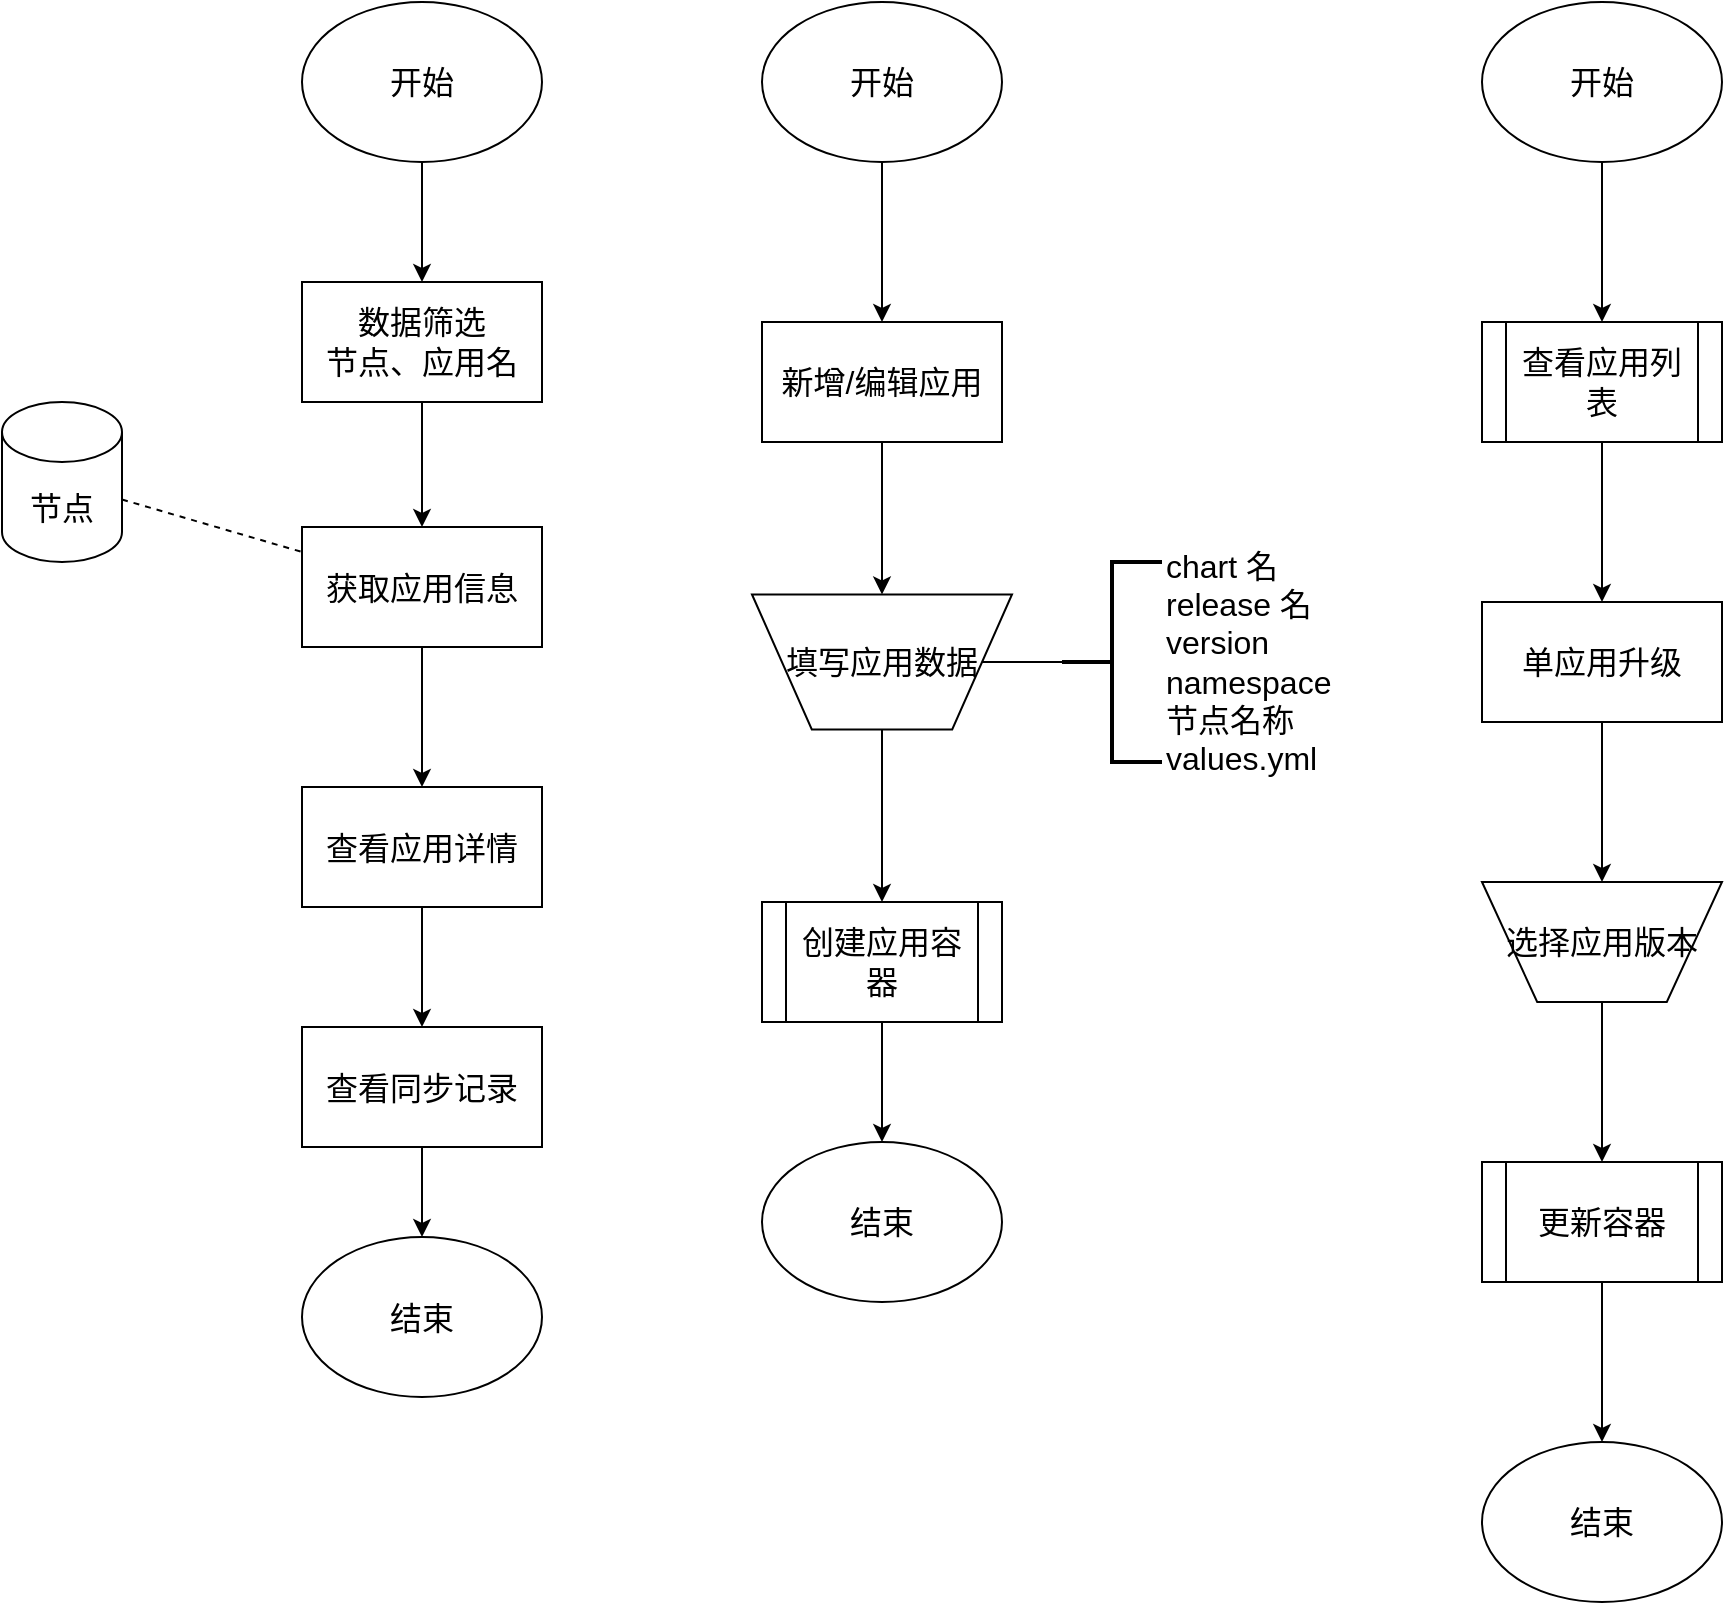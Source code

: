 <mxfile version="21.1.8" type="device" pages="2">
  <diagram name="应用管理" id="gcXh1N9IGVZb9HW-txCy">
    <mxGraphModel dx="1434" dy="708" grid="1" gridSize="10" guides="1" tooltips="1" connect="1" arrows="1" fold="1" page="1" pageScale="1" pageWidth="827" pageHeight="1169" math="0" shadow="0">
      <root>
        <mxCell id="0" />
        <mxCell id="1" parent="0" />
        <mxCell id="k7Oflz9GZ7Y3pwpAT5K4-2" value="" style="edgeStyle=orthogonalEdgeStyle;rounded=0;orthogonalLoop=1;jettySize=auto;html=1;fontSize=16;" edge="1" parent="1" source="k7Oflz9GZ7Y3pwpAT5K4-33" target="k7Oflz9GZ7Y3pwpAT5K4-5">
          <mxGeometry relative="1" as="geometry" />
        </mxCell>
        <mxCell id="k7Oflz9GZ7Y3pwpAT5K4-3" value="开始" style="ellipse;whiteSpace=wrap;html=1;fontSize=16;" vertex="1" parent="1">
          <mxGeometry x="330" y="30" width="120" height="80" as="geometry" />
        </mxCell>
        <mxCell id="k7Oflz9GZ7Y3pwpAT5K4-4" style="edgeStyle=orthogonalEdgeStyle;rounded=0;orthogonalLoop=1;jettySize=auto;html=1;fontSize=16;" edge="1" parent="1" source="k7Oflz9GZ7Y3pwpAT5K4-5" target="k7Oflz9GZ7Y3pwpAT5K4-7">
          <mxGeometry relative="1" as="geometry" />
        </mxCell>
        <mxCell id="k7Oflz9GZ7Y3pwpAT5K4-5" value="获取应用信息" style="whiteSpace=wrap;html=1;fontSize=16;" vertex="1" parent="1">
          <mxGeometry x="330" y="292.5" width="120" height="60" as="geometry" />
        </mxCell>
        <mxCell id="k7Oflz9GZ7Y3pwpAT5K4-6" value="" style="edgeStyle=orthogonalEdgeStyle;rounded=0;orthogonalLoop=1;jettySize=auto;html=1;fontSize=16;" edge="1" parent="1" source="k7Oflz9GZ7Y3pwpAT5K4-7" target="k7Oflz9GZ7Y3pwpAT5K4-11">
          <mxGeometry relative="1" as="geometry" />
        </mxCell>
        <mxCell id="k7Oflz9GZ7Y3pwpAT5K4-7" value="查看应用详情" style="rounded=0;whiteSpace=wrap;html=1;fontSize=16;" vertex="1" parent="1">
          <mxGeometry x="330" y="422.5" width="120" height="60" as="geometry" />
        </mxCell>
        <mxCell id="k7Oflz9GZ7Y3pwpAT5K4-8" style="rounded=0;orthogonalLoop=1;jettySize=auto;html=1;endArrow=none;endFill=0;dashed=1;fontSize=16;" edge="1" parent="1" source="k7Oflz9GZ7Y3pwpAT5K4-9" target="k7Oflz9GZ7Y3pwpAT5K4-5">
          <mxGeometry relative="1" as="geometry">
            <mxPoint x="498.462" y="790" as="targetPoint" />
          </mxGeometry>
        </mxCell>
        <mxCell id="k7Oflz9GZ7Y3pwpAT5K4-9" value="节点" style="shape=cylinder3;whiteSpace=wrap;html=1;boundedLbl=1;backgroundOutline=1;size=15;fontSize=16;" vertex="1" parent="1">
          <mxGeometry x="180" y="230" width="60" height="80" as="geometry" />
        </mxCell>
        <mxCell id="k7Oflz9GZ7Y3pwpAT5K4-10" style="edgeStyle=orthogonalEdgeStyle;rounded=0;orthogonalLoop=1;jettySize=auto;html=1;fontSize=16;" edge="1" parent="1" source="k7Oflz9GZ7Y3pwpAT5K4-11" target="k7Oflz9GZ7Y3pwpAT5K4-12">
          <mxGeometry relative="1" as="geometry" />
        </mxCell>
        <mxCell id="k7Oflz9GZ7Y3pwpAT5K4-11" value="查看同步记录" style="whiteSpace=wrap;html=1;rounded=0;fontSize=16;" vertex="1" parent="1">
          <mxGeometry x="330" y="542.5" width="120" height="60" as="geometry" />
        </mxCell>
        <mxCell id="k7Oflz9GZ7Y3pwpAT5K4-12" value="结束" style="ellipse;whiteSpace=wrap;html=1;fontSize=16;" vertex="1" parent="1">
          <mxGeometry x="330" y="647.5" width="120" height="80" as="geometry" />
        </mxCell>
        <mxCell id="k7Oflz9GZ7Y3pwpAT5K4-13" value="" style="edgeStyle=orthogonalEdgeStyle;rounded=0;orthogonalLoop=1;jettySize=auto;html=1;fontSize=16;" edge="1" parent="1" source="k7Oflz9GZ7Y3pwpAT5K4-14" target="k7Oflz9GZ7Y3pwpAT5K4-16">
          <mxGeometry relative="1" as="geometry" />
        </mxCell>
        <mxCell id="k7Oflz9GZ7Y3pwpAT5K4-14" value="开始" style="ellipse;whiteSpace=wrap;html=1;fontSize=16;" vertex="1" parent="1">
          <mxGeometry x="560" y="30" width="120" height="80" as="geometry" />
        </mxCell>
        <mxCell id="k7Oflz9GZ7Y3pwpAT5K4-15" style="edgeStyle=orthogonalEdgeStyle;rounded=0;orthogonalLoop=1;jettySize=auto;html=1;fontSize=16;" edge="1" parent="1" source="k7Oflz9GZ7Y3pwpAT5K4-16" target="k7Oflz9GZ7Y3pwpAT5K4-19">
          <mxGeometry relative="1" as="geometry" />
        </mxCell>
        <mxCell id="k7Oflz9GZ7Y3pwpAT5K4-16" value="新增/编辑应用" style="whiteSpace=wrap;html=1;fontSize=16;" vertex="1" parent="1">
          <mxGeometry x="560" y="190" width="120" height="60" as="geometry" />
        </mxCell>
        <mxCell id="k7Oflz9GZ7Y3pwpAT5K4-17" value="" style="edgeStyle=orthogonalEdgeStyle;rounded=0;orthogonalLoop=1;jettySize=auto;html=1;fontSize=16;" edge="1" parent="1" source="k7Oflz9GZ7Y3pwpAT5K4-19" target="k7Oflz9GZ7Y3pwpAT5K4-21">
          <mxGeometry relative="1" as="geometry" />
        </mxCell>
        <mxCell id="k7Oflz9GZ7Y3pwpAT5K4-18" style="edgeStyle=orthogonalEdgeStyle;rounded=0;orthogonalLoop=1;jettySize=auto;html=1;endArrow=none;endFill=0;fontSize=16;" edge="1" parent="1" source="k7Oflz9GZ7Y3pwpAT5K4-19" target="k7Oflz9GZ7Y3pwpAT5K4-22">
          <mxGeometry relative="1" as="geometry" />
        </mxCell>
        <mxCell id="k7Oflz9GZ7Y3pwpAT5K4-19" value="填写应用数据" style="verticalLabelPosition=middle;verticalAlign=middle;html=1;shape=trapezoid;perimeter=trapezoidPerimeter;whiteSpace=wrap;size=0.23;arcSize=10;flipV=1;labelPosition=center;align=center;fontSize=16;" vertex="1" parent="1">
          <mxGeometry x="555" y="326.25" width="130" height="67.5" as="geometry" />
        </mxCell>
        <mxCell id="k7Oflz9GZ7Y3pwpAT5K4-20" style="edgeStyle=orthogonalEdgeStyle;rounded=0;orthogonalLoop=1;jettySize=auto;html=1;fontSize=16;" edge="1" parent="1" source="k7Oflz9GZ7Y3pwpAT5K4-21" target="k7Oflz9GZ7Y3pwpAT5K4-23">
          <mxGeometry relative="1" as="geometry" />
        </mxCell>
        <mxCell id="k7Oflz9GZ7Y3pwpAT5K4-21" value="创建应用容器" style="shape=process;whiteSpace=wrap;html=1;backgroundOutline=1;arcSize=10;fontSize=16;" vertex="1" parent="1">
          <mxGeometry x="560" y="480" width="120" height="60" as="geometry" />
        </mxCell>
        <mxCell id="k7Oflz9GZ7Y3pwpAT5K4-22" value="chart 名&lt;br style=&quot;font-size: 16px;&quot;&gt;release 名&lt;br style=&quot;font-size: 16px;&quot;&gt;version&lt;br style=&quot;font-size: 16px;&quot;&gt;namespace&lt;br style=&quot;font-size: 16px;&quot;&gt;节点名称&lt;br style=&quot;font-size: 16px;&quot;&gt;values.yml" style="strokeWidth=2;html=1;shape=mxgraph.flowchart.annotation_2;align=left;labelPosition=right;pointerEvents=1;fontSize=16;" vertex="1" parent="1">
          <mxGeometry x="710" y="310" width="50" height="100" as="geometry" />
        </mxCell>
        <mxCell id="k7Oflz9GZ7Y3pwpAT5K4-23" value="结束" style="ellipse;whiteSpace=wrap;html=1;fontSize=16;" vertex="1" parent="1">
          <mxGeometry x="560" y="600" width="120" height="80" as="geometry" />
        </mxCell>
        <mxCell id="k7Oflz9GZ7Y3pwpAT5K4-24" value="" style="edgeStyle=orthogonalEdgeStyle;rounded=0;orthogonalLoop=1;jettySize=auto;html=1;fontSize=16;" edge="1" parent="1" source="k7Oflz9GZ7Y3pwpAT5K4-25" target="k7Oflz9GZ7Y3pwpAT5K4-27">
          <mxGeometry relative="1" as="geometry" />
        </mxCell>
        <mxCell id="k7Oflz9GZ7Y3pwpAT5K4-25" value="开始" style="ellipse;whiteSpace=wrap;html=1;fontSize=16;" vertex="1" parent="1">
          <mxGeometry x="920" y="30" width="120" height="80" as="geometry" />
        </mxCell>
        <mxCell id="k7Oflz9GZ7Y3pwpAT5K4-26" value="" style="edgeStyle=orthogonalEdgeStyle;rounded=0;orthogonalLoop=1;jettySize=auto;html=1;fontSize=16;" edge="1" parent="1" source="k7Oflz9GZ7Y3pwpAT5K4-27" target="k7Oflz9GZ7Y3pwpAT5K4-29">
          <mxGeometry relative="1" as="geometry" />
        </mxCell>
        <mxCell id="k7Oflz9GZ7Y3pwpAT5K4-27" value="查看应用列表" style="shape=process;whiteSpace=wrap;html=1;backgroundOutline=1;fontSize=16;" vertex="1" parent="1">
          <mxGeometry x="920" y="190" width="120" height="60" as="geometry" />
        </mxCell>
        <mxCell id="k7Oflz9GZ7Y3pwpAT5K4-28" value="" style="edgeStyle=orthogonalEdgeStyle;rounded=0;orthogonalLoop=1;jettySize=auto;html=1;fontSize=16;" edge="1" parent="1" source="k7Oflz9GZ7Y3pwpAT5K4-29" target="k7Oflz9GZ7Y3pwpAT5K4-31">
          <mxGeometry relative="1" as="geometry" />
        </mxCell>
        <mxCell id="k7Oflz9GZ7Y3pwpAT5K4-29" value="单应用升级" style="whiteSpace=wrap;html=1;fontSize=16;" vertex="1" parent="1">
          <mxGeometry x="920" y="330" width="120" height="60" as="geometry" />
        </mxCell>
        <mxCell id="k7Oflz9GZ7Y3pwpAT5K4-30" value="" style="edgeStyle=orthogonalEdgeStyle;rounded=0;orthogonalLoop=1;jettySize=auto;html=1;fontSize=16;" edge="1" parent="1" source="k7Oflz9GZ7Y3pwpAT5K4-31" target="k7Oflz9GZ7Y3pwpAT5K4-35">
          <mxGeometry relative="1" as="geometry">
            <mxPoint x="980" y="600" as="targetPoint" />
          </mxGeometry>
        </mxCell>
        <mxCell id="k7Oflz9GZ7Y3pwpAT5K4-31" value="选择应用版本" style="verticalLabelPosition=middle;verticalAlign=middle;html=1;shape=trapezoid;perimeter=trapezoidPerimeter;whiteSpace=wrap;size=0.23;arcSize=10;flipV=1;labelPosition=center;align=center;fontSize=16;" vertex="1" parent="1">
          <mxGeometry x="920" y="470" width="120" height="60" as="geometry" />
        </mxCell>
        <mxCell id="k7Oflz9GZ7Y3pwpAT5K4-32" value="" style="edgeStyle=orthogonalEdgeStyle;rounded=0;orthogonalLoop=1;jettySize=auto;html=1;fontSize=16;" edge="1" parent="1" source="k7Oflz9GZ7Y3pwpAT5K4-3" target="k7Oflz9GZ7Y3pwpAT5K4-33">
          <mxGeometry relative="1" as="geometry">
            <mxPoint x="390" y="110" as="sourcePoint" />
            <mxPoint x="390" y="230" as="targetPoint" />
          </mxGeometry>
        </mxCell>
        <mxCell id="k7Oflz9GZ7Y3pwpAT5K4-33" value="数据筛选&lt;br style=&quot;font-size: 16px;&quot;&gt;节点、应用名" style="rounded=0;whiteSpace=wrap;html=1;fontSize=16;" vertex="1" parent="1">
          <mxGeometry x="330" y="170" width="120" height="60" as="geometry" />
        </mxCell>
        <mxCell id="k7Oflz9GZ7Y3pwpAT5K4-34" style="edgeStyle=orthogonalEdgeStyle;rounded=0;orthogonalLoop=1;jettySize=auto;html=1;fontSize=16;" edge="1" parent="1" source="k7Oflz9GZ7Y3pwpAT5K4-35" target="k7Oflz9GZ7Y3pwpAT5K4-36">
          <mxGeometry relative="1" as="geometry" />
        </mxCell>
        <mxCell id="k7Oflz9GZ7Y3pwpAT5K4-35" value="更新容器" style="shape=process;whiteSpace=wrap;html=1;backgroundOutline=1;fontSize=16;" vertex="1" parent="1">
          <mxGeometry x="920" y="610" width="120" height="60" as="geometry" />
        </mxCell>
        <mxCell id="k7Oflz9GZ7Y3pwpAT5K4-36" value="结束" style="ellipse;whiteSpace=wrap;html=1;fontSize=16;" vertex="1" parent="1">
          <mxGeometry x="920" y="750" width="120" height="80" as="geometry" />
        </mxCell>
      </root>
    </mxGraphModel>
  </diagram>
  <diagram id="1KeFtNexiQbkYZ-Fi1NC" name="全局应用">
    <mxGraphModel dx="1434" dy="708" grid="1" gridSize="10" guides="1" tooltips="1" connect="1" arrows="1" fold="1" page="1" pageScale="1" pageWidth="827" pageHeight="1169" math="0" shadow="0">
      <root>
        <mxCell id="0" />
        <mxCell id="1" parent="0" />
        <mxCell id="yXWGRlpUz9U21HOLubjD-1" value="" style="edgeStyle=orthogonalEdgeStyle;rounded=0;orthogonalLoop=1;jettySize=auto;html=1;fontSize=16;" edge="1" parent="1" source="yXWGRlpUz9U21HOLubjD-2" target="yXWGRlpUz9U21HOLubjD-4">
          <mxGeometry relative="1" as="geometry" />
        </mxCell>
        <mxCell id="yXWGRlpUz9U21HOLubjD-2" value="开始" style="ellipse;whiteSpace=wrap;html=1;fontSize=16;" vertex="1" parent="1">
          <mxGeometry x="354" y="50" width="120" height="80" as="geometry" />
        </mxCell>
        <mxCell id="yXWGRlpUz9U21HOLubjD-3" style="edgeStyle=orthogonalEdgeStyle;rounded=0;orthogonalLoop=1;jettySize=auto;html=1;fontSize=16;" edge="1" parent="1" source="yXWGRlpUz9U21HOLubjD-4" target="yXWGRlpUz9U21HOLubjD-8">
          <mxGeometry relative="1" as="geometry" />
        </mxCell>
        <mxCell id="yXWGRlpUz9U21HOLubjD-4" value="中心仓库上报" style="whiteSpace=wrap;html=1;fontSize=16;" vertex="1" parent="1">
          <mxGeometry x="354" y="220" width="120" height="60" as="geometry" />
        </mxCell>
        <mxCell id="yXWGRlpUz9U21HOLubjD-5" style="rounded=0;orthogonalLoop=1;jettySize=auto;html=1;entryX=0;entryY=0.5;entryDx=0;entryDy=0;endArrow=none;endFill=0;fontSize=16;" edge="1" parent="1" source="yXWGRlpUz9U21HOLubjD-6" target="yXWGRlpUz9U21HOLubjD-4">
          <mxGeometry relative="1" as="geometry">
            <Array as="points">
              <mxPoint x="290" y="220" />
            </Array>
          </mxGeometry>
        </mxCell>
        <mxCell id="yXWGRlpUz9U21HOLubjD-6" value="Harbor" style="ellipse;shape=cloud;whiteSpace=wrap;html=1;fontSize=16;" vertex="1" parent="1">
          <mxGeometry x="130" y="130" width="120" height="80" as="geometry" />
        </mxCell>
        <mxCell id="yXWGRlpUz9U21HOLubjD-7" style="edgeStyle=orthogonalEdgeStyle;rounded=0;orthogonalLoop=1;jettySize=auto;html=1;fontSize=16;" edge="1" parent="1" source="yXWGRlpUz9U21HOLubjD-8" target="yXWGRlpUz9U21HOLubjD-9">
          <mxGeometry relative="1" as="geometry" />
        </mxCell>
        <mxCell id="yXWGRlpUz9U21HOLubjD-8" value="应用同步" style="shape=process;whiteSpace=wrap;html=1;backgroundOutline=1;fontSize=16;" vertex="1" parent="1">
          <mxGeometry x="354" y="350" width="120" height="60" as="geometry" />
        </mxCell>
        <mxCell id="yXWGRlpUz9U21HOLubjD-9" value="结束" style="ellipse;whiteSpace=wrap;html=1;fontSize=16;" vertex="1" parent="1">
          <mxGeometry x="354" y="480" width="120" height="80" as="geometry" />
        </mxCell>
      </root>
    </mxGraphModel>
  </diagram>
</mxfile>
